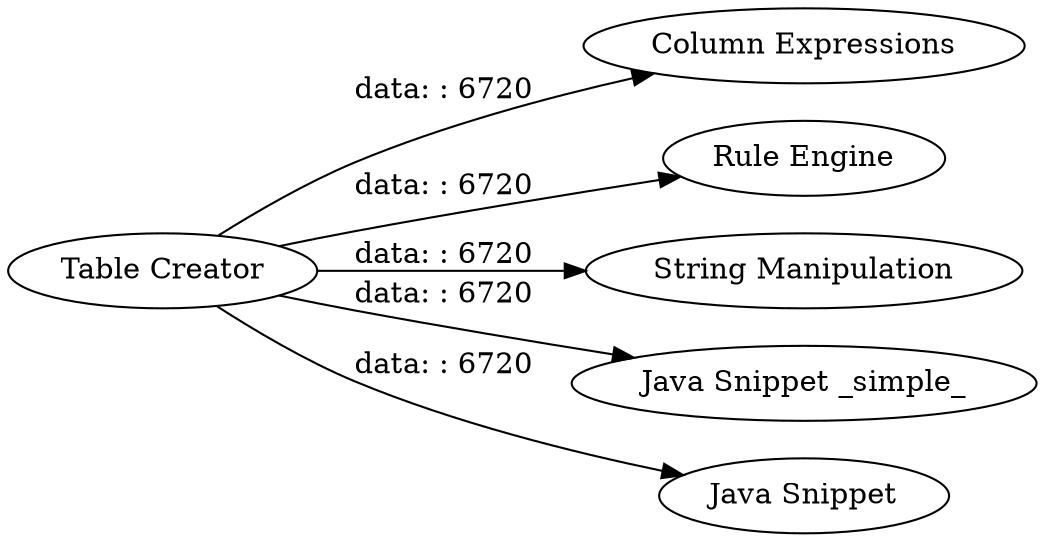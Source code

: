 digraph {
	"-3688351534264972076_6" [label="Column Expressions"]
	"-3688351534264972076_2" [label="Rule Engine"]
	"-3688351534264972076_7" [label="String Manipulation"]
	"-3688351534264972076_8" [label="Java Snippet _simple_"]
	"-3688351534264972076_9" [label="Java Snippet"]
	"-3688351534264972076_1" [label="Table Creator"]
	"-3688351534264972076_1" -> "-3688351534264972076_6" [label="data: : 6720"]
	"-3688351534264972076_1" -> "-3688351534264972076_9" [label="data: : 6720"]
	"-3688351534264972076_1" -> "-3688351534264972076_8" [label="data: : 6720"]
	"-3688351534264972076_1" -> "-3688351534264972076_7" [label="data: : 6720"]
	"-3688351534264972076_1" -> "-3688351534264972076_2" [label="data: : 6720"]
	rankdir=LR
}

